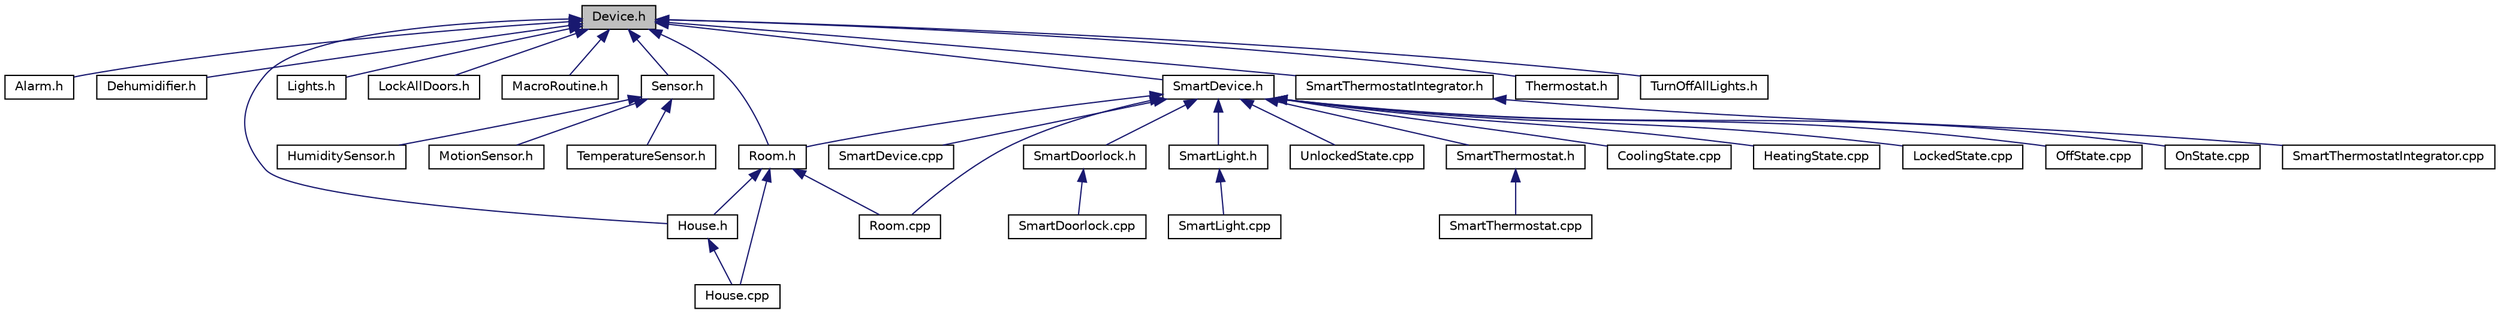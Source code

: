 digraph "Device.h"
{
 // LATEX_PDF_SIZE
  edge [fontname="Helvetica",fontsize="10",labelfontname="Helvetica",labelfontsize="10"];
  node [fontname="Helvetica",fontsize="10",shape=record];
  Node1 [label="Device.h",height=0.2,width=0.4,color="black", fillcolor="grey75", style="filled", fontcolor="black",tooltip="Defines the abstract Device class, which acts as the Component in the Composite Pattern and represent..."];
  Node1 -> Node2 [dir="back",color="midnightblue",fontsize="10",style="solid"];
  Node2 [label="Alarm.h",height=0.2,width=0.4,color="black", fillcolor="white", style="filled",URL="$Alarm_8h_source.html",tooltip=" "];
  Node1 -> Node3 [dir="back",color="midnightblue",fontsize="10",style="solid"];
  Node3 [label="Dehumidifier.h",height=0.2,width=0.4,color="black", fillcolor="white", style="filled",URL="$Dehumidifier_8h_source.html",tooltip=" "];
  Node1 -> Node4 [dir="back",color="midnightblue",fontsize="10",style="solid"];
  Node4 [label="House.h",height=0.2,width=0.4,color="black", fillcolor="white", style="filled",URL="$House_8h.html",tooltip="Definition of the House class, which represents a composite structure of rooms."];
  Node4 -> Node5 [dir="back",color="midnightblue",fontsize="10",style="solid"];
  Node5 [label="House.cpp",height=0.2,width=0.4,color="black", fillcolor="white", style="filled",URL="$House_8cpp.html",tooltip="Implementation of the House class."];
  Node1 -> Node6 [dir="back",color="midnightblue",fontsize="10",style="solid"];
  Node6 [label="Lights.h",height=0.2,width=0.4,color="black", fillcolor="white", style="filled",URL="$Lights_8h_source.html",tooltip=" "];
  Node1 -> Node7 [dir="back",color="midnightblue",fontsize="10",style="solid"];
  Node7 [label="LockAllDoors.h",height=0.2,width=0.4,color="black", fillcolor="white", style="filled",URL="$LockAllDoors_8h_source.html",tooltip=" "];
  Node1 -> Node8 [dir="back",color="midnightblue",fontsize="10",style="solid"];
  Node8 [label="MacroRoutine.h",height=0.2,width=0.4,color="black", fillcolor="white", style="filled",URL="$MacroRoutine_8h_source.html",tooltip=" "];
  Node1 -> Node9 [dir="back",color="midnightblue",fontsize="10",style="solid"];
  Node9 [label="Room.h",height=0.2,width=0.4,color="black", fillcolor="white", style="filled",URL="$Room_8h.html",tooltip="Header file for the Room class, part of the Composite design pattern."];
  Node9 -> Node5 [dir="back",color="midnightblue",fontsize="10",style="solid"];
  Node9 -> Node4 [dir="back",color="midnightblue",fontsize="10",style="solid"];
  Node9 -> Node10 [dir="back",color="midnightblue",fontsize="10",style="solid"];
  Node10 [label="Room.cpp",height=0.2,width=0.4,color="black", fillcolor="white", style="filled",URL="$Room_8cpp.html",tooltip="Implementation of the Room class."];
  Node1 -> Node11 [dir="back",color="midnightblue",fontsize="10",style="solid"];
  Node11 [label="Sensor.h",height=0.2,width=0.4,color="black", fillcolor="white", style="filled",URL="$Sensor_8h_source.html",tooltip=" "];
  Node11 -> Node12 [dir="back",color="midnightblue",fontsize="10",style="solid"];
  Node12 [label="HumiditySensor.h",height=0.2,width=0.4,color="black", fillcolor="white", style="filled",URL="$HumiditySensor_8h_source.html",tooltip=" "];
  Node11 -> Node13 [dir="back",color="midnightblue",fontsize="10",style="solid"];
  Node13 [label="MotionSensor.h",height=0.2,width=0.4,color="black", fillcolor="white", style="filled",URL="$MotionSensor_8h_source.html",tooltip=" "];
  Node11 -> Node14 [dir="back",color="midnightblue",fontsize="10",style="solid"];
  Node14 [label="TemperatureSensor.h",height=0.2,width=0.4,color="black", fillcolor="white", style="filled",URL="$TemperatureSensor_8h_source.html",tooltip=" "];
  Node1 -> Node15 [dir="back",color="midnightblue",fontsize="10",style="solid"];
  Node15 [label="SmartDevice.h",height=0.2,width=0.4,color="black", fillcolor="white", style="filled",URL="$SmartDevice_8h.html",tooltip="Defines the SmartDevice class, which acts as the context in the State Pattern."];
  Node15 -> Node16 [dir="back",color="midnightblue",fontsize="10",style="solid"];
  Node16 [label="CoolingState.cpp",height=0.2,width=0.4,color="black", fillcolor="white", style="filled",URL="$CoolingState_8cpp.html",tooltip="Implementation of the CoolingState class methods."];
  Node15 -> Node17 [dir="back",color="midnightblue",fontsize="10",style="solid"];
  Node17 [label="HeatingState.cpp",height=0.2,width=0.4,color="black", fillcolor="white", style="filled",URL="$HeatingState_8cpp.html",tooltip="Implementation of the HeatingState class methods."];
  Node15 -> Node18 [dir="back",color="midnightblue",fontsize="10",style="solid"];
  Node18 [label="LockedState.cpp",height=0.2,width=0.4,color="black", fillcolor="white", style="filled",URL="$LockedState_8cpp.html",tooltip="Implementation of the LockedState class methods."];
  Node15 -> Node19 [dir="back",color="midnightblue",fontsize="10",style="solid"];
  Node19 [label="OffState.cpp",height=0.2,width=0.4,color="black", fillcolor="white", style="filled",URL="$OffState_8cpp.html",tooltip="Implementation of the OffState class methods."];
  Node15 -> Node20 [dir="back",color="midnightblue",fontsize="10",style="solid"];
  Node20 [label="OnState.cpp",height=0.2,width=0.4,color="black", fillcolor="white", style="filled",URL="$OnState_8cpp.html",tooltip="Implementation of the OnState class methods."];
  Node15 -> Node10 [dir="back",color="midnightblue",fontsize="10",style="solid"];
  Node15 -> Node9 [dir="back",color="midnightblue",fontsize="10",style="solid"];
  Node15 -> Node21 [dir="back",color="midnightblue",fontsize="10",style="solid"];
  Node21 [label="SmartDevice.cpp",height=0.2,width=0.4,color="black", fillcolor="white", style="filled",URL="$SmartDevice_8cpp.html",tooltip="Implements the SmartDevice class methods."];
  Node15 -> Node22 [dir="back",color="midnightblue",fontsize="10",style="solid"];
  Node22 [label="SmartDoorlock.h",height=0.2,width=0.4,color="black", fillcolor="white", style="filled",URL="$SmartDoorlock_8h.html",tooltip="Header file for the SmartDoorlock class, representing a smart door lock device."];
  Node22 -> Node23 [dir="back",color="midnightblue",fontsize="10",style="solid"];
  Node23 [label="SmartDoorlock.cpp",height=0.2,width=0.4,color="black", fillcolor="white", style="filled",URL="$SmartDoorlock_8cpp.html",tooltip="Implementation of the SmartDoorlock class."];
  Node15 -> Node24 [dir="back",color="midnightblue",fontsize="10",style="solid"];
  Node24 [label="SmartLight.h",height=0.2,width=0.4,color="black", fillcolor="white", style="filled",URL="$SmartLight_8h.html",tooltip="Header file for the SmartLight class, which represents a smart light device."];
  Node24 -> Node25 [dir="back",color="midnightblue",fontsize="10",style="solid"];
  Node25 [label="SmartLight.cpp",height=0.2,width=0.4,color="black", fillcolor="white", style="filled",URL="$SmartLight_8cpp.html",tooltip="Implementation of the SmartLight class."];
  Node15 -> Node26 [dir="back",color="midnightblue",fontsize="10",style="solid"];
  Node26 [label="SmartThermostat.h",height=0.2,width=0.4,color="black", fillcolor="white", style="filled",URL="$SmartThermostat_8h.html",tooltip="Header file for the SmartThermostat class, representing a smart thermostat device."];
  Node26 -> Node27 [dir="back",color="midnightblue",fontsize="10",style="solid"];
  Node27 [label="SmartThermostat.cpp",height=0.2,width=0.4,color="black", fillcolor="white", style="filled",URL="$SmartThermostat_8cpp.html",tooltip="Implementation of the SmartThermostat class."];
  Node15 -> Node28 [dir="back",color="midnightblue",fontsize="10",style="solid"];
  Node28 [label="UnlockedState.cpp",height=0.2,width=0.4,color="black", fillcolor="white", style="filled",URL="$UnlockedState_8cpp.html",tooltip="Implementation of the UnlockedState class methods."];
  Node1 -> Node29 [dir="back",color="midnightblue",fontsize="10",style="solid"];
  Node29 [label="SmartThermostatIntegrator.h",height=0.2,width=0.4,color="black", fillcolor="white", style="filled",URL="$SmartThermostatIntegrator_8h.html",tooltip="Definition of the SmartThermostatIntegrator class."];
  Node29 -> Node30 [dir="back",color="midnightblue",fontsize="10",style="solid"];
  Node30 [label="SmartThermostatIntegrator.cpp",height=0.2,width=0.4,color="black", fillcolor="white", style="filled",URL="$SmartThermostatIntegrator_8cpp.html",tooltip="Implementation of the SmartThermostatIntegrator class methods."];
  Node1 -> Node31 [dir="back",color="midnightblue",fontsize="10",style="solid"];
  Node31 [label="Thermostat.h",height=0.2,width=0.4,color="black", fillcolor="white", style="filled",URL="$Thermostat_8h_source.html",tooltip=" "];
  Node1 -> Node32 [dir="back",color="midnightblue",fontsize="10",style="solid"];
  Node32 [label="TurnOffAllLights.h",height=0.2,width=0.4,color="black", fillcolor="white", style="filled",URL="$TurnOffAllLights_8h_source.html",tooltip=" "];
}
